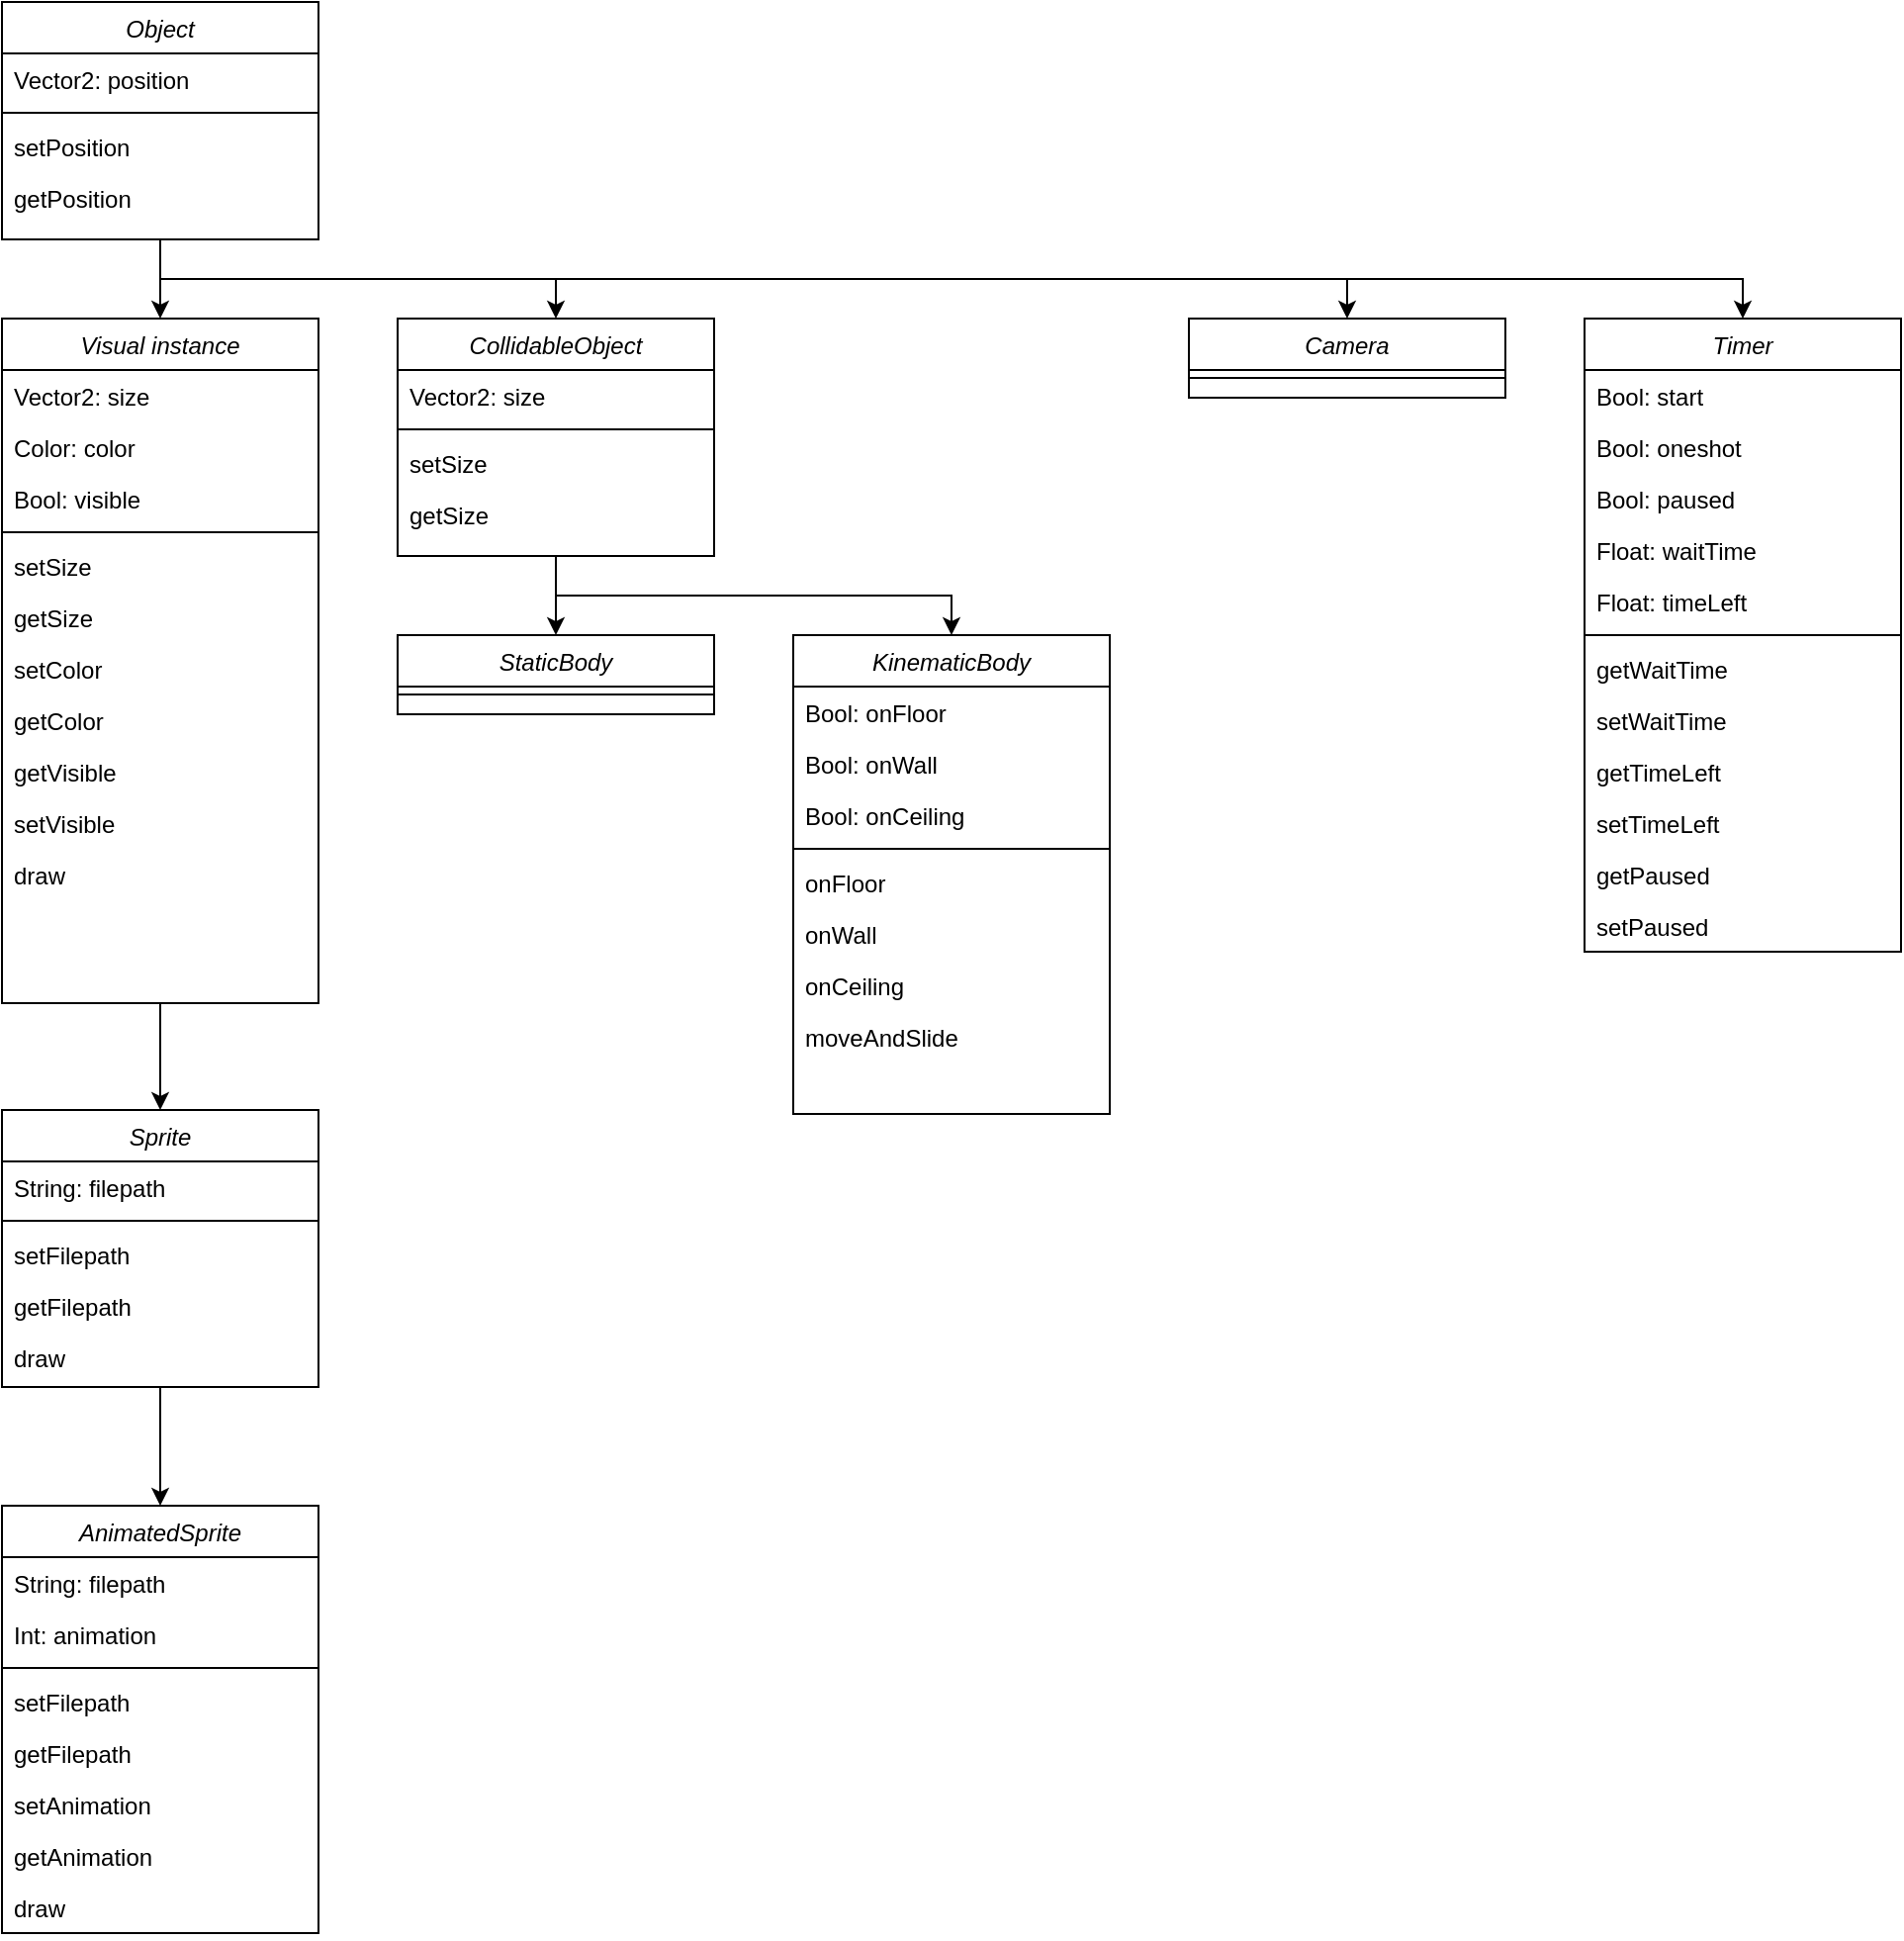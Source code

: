<mxfile version="20.8.16" type="device"><diagram id="C5RBs43oDa-KdzZeNtuy" name="Page-1"><mxGraphModel dx="757" dy="681" grid="1" gridSize="10" guides="1" tooltips="1" connect="1" arrows="1" fold="1" page="1" pageScale="1" pageWidth="827" pageHeight="1169" math="0" shadow="0"><root><mxCell id="WIyWlLk6GJQsqaUBKTNV-0"/><mxCell id="WIyWlLk6GJQsqaUBKTNV-1" parent="WIyWlLk6GJQsqaUBKTNV-0"/><mxCell id="KYCYtY8YfaFjY52dD4Zm-1" style="edgeStyle=orthogonalEdgeStyle;rounded=0;orthogonalLoop=1;jettySize=auto;html=1;entryX=0.5;entryY=0;entryDx=0;entryDy=0;" edge="1" parent="WIyWlLk6GJQsqaUBKTNV-1" source="zkfFHV4jXpPFQw0GAbJ--0" target="KYCYtY8YfaFjY52dD4Zm-2"><mxGeometry relative="1" as="geometry"><mxPoint x="120" y="240" as="targetPoint"/></mxGeometry></mxCell><mxCell id="KYCYtY8YfaFjY52dD4Zm-24" style="edgeStyle=orthogonalEdgeStyle;rounded=0;orthogonalLoop=1;jettySize=auto;html=1;entryX=0.5;entryY=0;entryDx=0;entryDy=0;" edge="1" parent="WIyWlLk6GJQsqaUBKTNV-1" source="zkfFHV4jXpPFQw0GAbJ--0" target="KYCYtY8YfaFjY52dD4Zm-25"><mxGeometry relative="1" as="geometry"><mxPoint x="560" y="240" as="targetPoint"/><Array as="points"><mxPoint x="120" y="180"/><mxPoint x="320" y="180"/></Array></mxGeometry></mxCell><mxCell id="KYCYtY8YfaFjY52dD4Zm-91" style="edgeStyle=orthogonalEdgeStyle;rounded=0;orthogonalLoop=1;jettySize=auto;html=1;entryX=0.5;entryY=0;entryDx=0;entryDy=0;" edge="1" parent="WIyWlLk6GJQsqaUBKTNV-1" source="zkfFHV4jXpPFQw0GAbJ--0" target="KYCYtY8YfaFjY52dD4Zm-92"><mxGeometry relative="1" as="geometry"><mxPoint x="760" y="150" as="targetPoint"/><Array as="points"><mxPoint x="120" y="180"/><mxPoint x="720" y="180"/></Array></mxGeometry></mxCell><mxCell id="KYCYtY8YfaFjY52dD4Zm-103" style="edgeStyle=orthogonalEdgeStyle;rounded=0;orthogonalLoop=1;jettySize=auto;html=1;exitX=0.5;exitY=1;exitDx=0;exitDy=0;entryX=0.5;entryY=0;entryDx=0;entryDy=0;" edge="1" parent="WIyWlLk6GJQsqaUBKTNV-1" source="zkfFHV4jXpPFQw0GAbJ--0" target="KYCYtY8YfaFjY52dD4Zm-101"><mxGeometry relative="1" as="geometry"/></mxCell><mxCell id="zkfFHV4jXpPFQw0GAbJ--0" value="Object" style="swimlane;fontStyle=2;align=center;verticalAlign=top;childLayout=stackLayout;horizontal=1;startSize=26;horizontalStack=0;resizeParent=1;resizeLast=0;collapsible=1;marginBottom=0;rounded=0;shadow=0;strokeWidth=1;" parent="WIyWlLk6GJQsqaUBKTNV-1" vertex="1"><mxGeometry x="40" y="40" width="160" height="120" as="geometry"><mxRectangle x="230" y="140" width="160" height="26" as="alternateBounds"/></mxGeometry></mxCell><mxCell id="zkfFHV4jXpPFQw0GAbJ--1" value="Vector2: position " style="text;align=left;verticalAlign=top;spacingLeft=4;spacingRight=4;overflow=hidden;rotatable=0;points=[[0,0.5],[1,0.5]];portConstraint=eastwest;" parent="zkfFHV4jXpPFQw0GAbJ--0" vertex="1"><mxGeometry y="26" width="160" height="26" as="geometry"/></mxCell><mxCell id="zkfFHV4jXpPFQw0GAbJ--4" value="" style="line;html=1;strokeWidth=1;align=left;verticalAlign=middle;spacingTop=-1;spacingLeft=3;spacingRight=3;rotatable=0;labelPosition=right;points=[];portConstraint=eastwest;" parent="zkfFHV4jXpPFQw0GAbJ--0" vertex="1"><mxGeometry y="52" width="160" height="8" as="geometry"/></mxCell><mxCell id="zkfFHV4jXpPFQw0GAbJ--5" value="setPosition" style="text;align=left;verticalAlign=top;spacingLeft=4;spacingRight=4;overflow=hidden;rotatable=0;points=[[0,0.5],[1,0.5]];portConstraint=eastwest;" parent="zkfFHV4jXpPFQw0GAbJ--0" vertex="1"><mxGeometry y="60" width="160" height="26" as="geometry"/></mxCell><mxCell id="KYCYtY8YfaFjY52dD4Zm-0" value="getPosition" style="text;align=left;verticalAlign=top;spacingLeft=4;spacingRight=4;overflow=hidden;rotatable=0;points=[[0,0.5],[1,0.5]];portConstraint=eastwest;" vertex="1" parent="zkfFHV4jXpPFQw0GAbJ--0"><mxGeometry y="86" width="160" height="26" as="geometry"/></mxCell><mxCell id="KYCYtY8YfaFjY52dD4Zm-78" style="edgeStyle=orthogonalEdgeStyle;rounded=0;orthogonalLoop=1;jettySize=auto;html=1;exitX=0.5;exitY=1;exitDx=0;exitDy=0;entryX=0.5;entryY=0;entryDx=0;entryDy=0;" edge="1" parent="WIyWlLk6GJQsqaUBKTNV-1" source="KYCYtY8YfaFjY52dD4Zm-2" target="KYCYtY8YfaFjY52dD4Zm-12"><mxGeometry relative="1" as="geometry"/></mxCell><mxCell id="KYCYtY8YfaFjY52dD4Zm-2" value="Visual instance" style="swimlane;fontStyle=2;align=center;verticalAlign=top;childLayout=stackLayout;horizontal=1;startSize=26;horizontalStack=0;resizeParent=1;resizeLast=0;collapsible=1;marginBottom=0;rounded=0;shadow=0;strokeWidth=1;" vertex="1" parent="WIyWlLk6GJQsqaUBKTNV-1"><mxGeometry x="40" y="200" width="160" height="346" as="geometry"><mxRectangle x="230" y="140" width="160" height="26" as="alternateBounds"/></mxGeometry></mxCell><mxCell id="KYCYtY8YfaFjY52dD4Zm-3" value="Vector2: size" style="text;align=left;verticalAlign=top;spacingLeft=4;spacingRight=4;overflow=hidden;rotatable=0;points=[[0,0.5],[1,0.5]];portConstraint=eastwest;" vertex="1" parent="KYCYtY8YfaFjY52dD4Zm-2"><mxGeometry y="26" width="160" height="26" as="geometry"/></mxCell><mxCell id="KYCYtY8YfaFjY52dD4Zm-7" value="Color: color" style="text;align=left;verticalAlign=top;spacingLeft=4;spacingRight=4;overflow=hidden;rotatable=0;points=[[0,0.5],[1,0.5]];portConstraint=eastwest;" vertex="1" parent="KYCYtY8YfaFjY52dD4Zm-2"><mxGeometry y="52" width="160" height="26" as="geometry"/></mxCell><mxCell id="KYCYtY8YfaFjY52dD4Zm-57" value="Bool: visible" style="text;align=left;verticalAlign=top;spacingLeft=4;spacingRight=4;overflow=hidden;rotatable=0;points=[[0,0.5],[1,0.5]];portConstraint=eastwest;" vertex="1" parent="KYCYtY8YfaFjY52dD4Zm-2"><mxGeometry y="78" width="160" height="26" as="geometry"/></mxCell><mxCell id="KYCYtY8YfaFjY52dD4Zm-4" value="" style="line;html=1;strokeWidth=1;align=left;verticalAlign=middle;spacingTop=-1;spacingLeft=3;spacingRight=3;rotatable=0;labelPosition=right;points=[];portConstraint=eastwest;" vertex="1" parent="KYCYtY8YfaFjY52dD4Zm-2"><mxGeometry y="104" width="160" height="8" as="geometry"/></mxCell><mxCell id="KYCYtY8YfaFjY52dD4Zm-5" value="setSize" style="text;align=left;verticalAlign=top;spacingLeft=4;spacingRight=4;overflow=hidden;rotatable=0;points=[[0,0.5],[1,0.5]];portConstraint=eastwest;" vertex="1" parent="KYCYtY8YfaFjY52dD4Zm-2"><mxGeometry y="112" width="160" height="26" as="geometry"/></mxCell><mxCell id="KYCYtY8YfaFjY52dD4Zm-6" value="getSize" style="text;align=left;verticalAlign=top;spacingLeft=4;spacingRight=4;overflow=hidden;rotatable=0;points=[[0,0.5],[1,0.5]];portConstraint=eastwest;" vertex="1" parent="KYCYtY8YfaFjY52dD4Zm-2"><mxGeometry y="138" width="160" height="26" as="geometry"/></mxCell><mxCell id="KYCYtY8YfaFjY52dD4Zm-8" value="setColor" style="text;align=left;verticalAlign=top;spacingLeft=4;spacingRight=4;overflow=hidden;rotatable=0;points=[[0,0.5],[1,0.5]];portConstraint=eastwest;" vertex="1" parent="KYCYtY8YfaFjY52dD4Zm-2"><mxGeometry y="164" width="160" height="26" as="geometry"/></mxCell><mxCell id="KYCYtY8YfaFjY52dD4Zm-9" value="getColor" style="text;align=left;verticalAlign=top;spacingLeft=4;spacingRight=4;overflow=hidden;rotatable=0;points=[[0,0.5],[1,0.5]];portConstraint=eastwest;" vertex="1" parent="KYCYtY8YfaFjY52dD4Zm-2"><mxGeometry y="190" width="160" height="26" as="geometry"/></mxCell><mxCell id="KYCYtY8YfaFjY52dD4Zm-58" value="getVisible" style="text;align=left;verticalAlign=top;spacingLeft=4;spacingRight=4;overflow=hidden;rotatable=0;points=[[0,0.5],[1,0.5]];portConstraint=eastwest;" vertex="1" parent="KYCYtY8YfaFjY52dD4Zm-2"><mxGeometry y="216" width="160" height="26" as="geometry"/></mxCell><mxCell id="KYCYtY8YfaFjY52dD4Zm-59" value="setVisible" style="text;align=left;verticalAlign=top;spacingLeft=4;spacingRight=4;overflow=hidden;rotatable=0;points=[[0,0.5],[1,0.5]];portConstraint=eastwest;" vertex="1" parent="KYCYtY8YfaFjY52dD4Zm-2"><mxGeometry y="242" width="160" height="26" as="geometry"/></mxCell><mxCell id="KYCYtY8YfaFjY52dD4Zm-10" value="draw" style="text;align=left;verticalAlign=top;spacingLeft=4;spacingRight=4;overflow=hidden;rotatable=0;points=[[0,0.5],[1,0.5]];portConstraint=eastwest;" vertex="1" parent="KYCYtY8YfaFjY52dD4Zm-2"><mxGeometry y="268" width="160" height="26" as="geometry"/></mxCell><mxCell id="KYCYtY8YfaFjY52dD4Zm-85" style="edgeStyle=orthogonalEdgeStyle;rounded=0;orthogonalLoop=1;jettySize=auto;html=1;exitX=0.5;exitY=1;exitDx=0;exitDy=0;entryX=0.5;entryY=0;entryDx=0;entryDy=0;" edge="1" parent="WIyWlLk6GJQsqaUBKTNV-1" source="KYCYtY8YfaFjY52dD4Zm-12" target="KYCYtY8YfaFjY52dD4Zm-79"><mxGeometry relative="1" as="geometry"/></mxCell><mxCell id="KYCYtY8YfaFjY52dD4Zm-12" value="Sprite" style="swimlane;fontStyle=2;align=center;verticalAlign=top;childLayout=stackLayout;horizontal=1;startSize=26;horizontalStack=0;resizeParent=1;resizeLast=0;collapsible=1;marginBottom=0;rounded=0;shadow=0;strokeWidth=1;" vertex="1" parent="WIyWlLk6GJQsqaUBKTNV-1"><mxGeometry x="40" y="600" width="160" height="140" as="geometry"><mxRectangle x="230" y="140" width="160" height="26" as="alternateBounds"/></mxGeometry></mxCell><mxCell id="KYCYtY8YfaFjY52dD4Zm-21" value="String: filepath" style="text;align=left;verticalAlign=top;spacingLeft=4;spacingRight=4;overflow=hidden;rotatable=0;points=[[0,0.5],[1,0.5]];portConstraint=eastwest;" vertex="1" parent="KYCYtY8YfaFjY52dD4Zm-12"><mxGeometry y="26" width="160" height="26" as="geometry"/></mxCell><mxCell id="KYCYtY8YfaFjY52dD4Zm-15" value="" style="line;html=1;strokeWidth=1;align=left;verticalAlign=middle;spacingTop=-1;spacingLeft=3;spacingRight=3;rotatable=0;labelPosition=right;points=[];portConstraint=eastwest;" vertex="1" parent="KYCYtY8YfaFjY52dD4Zm-12"><mxGeometry y="52" width="160" height="8" as="geometry"/></mxCell><mxCell id="KYCYtY8YfaFjY52dD4Zm-22" value="setFilepath" style="text;align=left;verticalAlign=top;spacingLeft=4;spacingRight=4;overflow=hidden;rotatable=0;points=[[0,0.5],[1,0.5]];portConstraint=eastwest;" vertex="1" parent="KYCYtY8YfaFjY52dD4Zm-12"><mxGeometry y="60" width="160" height="26" as="geometry"/></mxCell><mxCell id="KYCYtY8YfaFjY52dD4Zm-23" value="getFilepath" style="text;align=left;verticalAlign=top;spacingLeft=4;spacingRight=4;overflow=hidden;rotatable=0;points=[[0,0.5],[1,0.5]];portConstraint=eastwest;" vertex="1" parent="KYCYtY8YfaFjY52dD4Zm-12"><mxGeometry y="86" width="160" height="26" as="geometry"/></mxCell><mxCell id="KYCYtY8YfaFjY52dD4Zm-20" value="draw" style="text;align=left;verticalAlign=top;spacingLeft=4;spacingRight=4;overflow=hidden;rotatable=0;points=[[0,0.5],[1,0.5]];portConstraint=eastwest;" vertex="1" parent="KYCYtY8YfaFjY52dD4Zm-12"><mxGeometry y="112" width="160" height="26" as="geometry"/></mxCell><mxCell id="KYCYtY8YfaFjY52dD4Zm-37" style="edgeStyle=orthogonalEdgeStyle;rounded=0;orthogonalLoop=1;jettySize=auto;html=1;exitX=0.5;exitY=1;exitDx=0;exitDy=0;" edge="1" parent="WIyWlLk6GJQsqaUBKTNV-1" source="KYCYtY8YfaFjY52dD4Zm-25"><mxGeometry relative="1" as="geometry"><mxPoint x="320" y="360" as="targetPoint"/></mxGeometry></mxCell><mxCell id="KYCYtY8YfaFjY52dD4Zm-50" style="edgeStyle=orthogonalEdgeStyle;rounded=0;orthogonalLoop=1;jettySize=auto;html=1;entryX=0.5;entryY=0;entryDx=0;entryDy=0;" edge="1" parent="WIyWlLk6GJQsqaUBKTNV-1" source="KYCYtY8YfaFjY52dD4Zm-25" target="KYCYtY8YfaFjY52dD4Zm-45"><mxGeometry relative="1" as="geometry"><Array as="points"><mxPoint x="320" y="340"/><mxPoint x="520" y="340"/></Array></mxGeometry></mxCell><mxCell id="KYCYtY8YfaFjY52dD4Zm-25" value="CollidableObject" style="swimlane;fontStyle=2;align=center;verticalAlign=top;childLayout=stackLayout;horizontal=1;startSize=26;horizontalStack=0;resizeParent=1;resizeLast=0;collapsible=1;marginBottom=0;rounded=0;shadow=0;strokeWidth=1;" vertex="1" parent="WIyWlLk6GJQsqaUBKTNV-1"><mxGeometry x="240" y="200" width="160" height="120" as="geometry"><mxRectangle x="230" y="140" width="160" height="26" as="alternateBounds"/></mxGeometry></mxCell><mxCell id="KYCYtY8YfaFjY52dD4Zm-26" value="Vector2: size" style="text;align=left;verticalAlign=top;spacingLeft=4;spacingRight=4;overflow=hidden;rotatable=0;points=[[0,0.5],[1,0.5]];portConstraint=eastwest;" vertex="1" parent="KYCYtY8YfaFjY52dD4Zm-25"><mxGeometry y="26" width="160" height="26" as="geometry"/></mxCell><mxCell id="KYCYtY8YfaFjY52dD4Zm-29" value="" style="line;html=1;strokeWidth=1;align=left;verticalAlign=middle;spacingTop=-1;spacingLeft=3;spacingRight=3;rotatable=0;labelPosition=right;points=[];portConstraint=eastwest;" vertex="1" parent="KYCYtY8YfaFjY52dD4Zm-25"><mxGeometry y="52" width="160" height="8" as="geometry"/></mxCell><mxCell id="KYCYtY8YfaFjY52dD4Zm-30" value="setSize" style="text;align=left;verticalAlign=top;spacingLeft=4;spacingRight=4;overflow=hidden;rotatable=0;points=[[0,0.5],[1,0.5]];portConstraint=eastwest;" vertex="1" parent="KYCYtY8YfaFjY52dD4Zm-25"><mxGeometry y="60" width="160" height="26" as="geometry"/></mxCell><mxCell id="KYCYtY8YfaFjY52dD4Zm-31" value="getSize" style="text;align=left;verticalAlign=top;spacingLeft=4;spacingRight=4;overflow=hidden;rotatable=0;points=[[0,0.5],[1,0.5]];portConstraint=eastwest;" vertex="1" parent="KYCYtY8YfaFjY52dD4Zm-25"><mxGeometry y="86" width="160" height="26" as="geometry"/></mxCell><mxCell id="KYCYtY8YfaFjY52dD4Zm-38" value="StaticBody" style="swimlane;fontStyle=2;align=center;verticalAlign=top;childLayout=stackLayout;horizontal=1;startSize=26;horizontalStack=0;resizeParent=1;resizeLast=0;collapsible=1;marginBottom=0;rounded=0;shadow=0;strokeWidth=1;" vertex="1" parent="WIyWlLk6GJQsqaUBKTNV-1"><mxGeometry x="240" y="360" width="160" height="40" as="geometry"><mxRectangle x="230" y="140" width="160" height="26" as="alternateBounds"/></mxGeometry></mxCell><mxCell id="KYCYtY8YfaFjY52dD4Zm-40" value="" style="line;html=1;strokeWidth=1;align=left;verticalAlign=middle;spacingTop=-1;spacingLeft=3;spacingRight=3;rotatable=0;labelPosition=right;points=[];portConstraint=eastwest;" vertex="1" parent="KYCYtY8YfaFjY52dD4Zm-38"><mxGeometry y="26" width="160" height="8" as="geometry"/></mxCell><mxCell id="KYCYtY8YfaFjY52dD4Zm-45" value="KinematicBody" style="swimlane;fontStyle=2;align=center;verticalAlign=top;childLayout=stackLayout;horizontal=1;startSize=26;horizontalStack=0;resizeParent=1;resizeLast=0;collapsible=1;marginBottom=0;rounded=0;shadow=0;strokeWidth=1;" vertex="1" parent="WIyWlLk6GJQsqaUBKTNV-1"><mxGeometry x="440" y="360" width="160" height="242" as="geometry"><mxRectangle x="230" y="140" width="160" height="26" as="alternateBounds"/></mxGeometry></mxCell><mxCell id="KYCYtY8YfaFjY52dD4Zm-63" value="Bool: onFloor" style="text;align=left;verticalAlign=top;spacingLeft=4;spacingRight=4;overflow=hidden;rotatable=0;points=[[0,0.5],[1,0.5]];portConstraint=eastwest;" vertex="1" parent="KYCYtY8YfaFjY52dD4Zm-45"><mxGeometry y="26" width="160" height="26" as="geometry"/></mxCell><mxCell id="KYCYtY8YfaFjY52dD4Zm-65" value="Bool: onWall" style="text;align=left;verticalAlign=top;spacingLeft=4;spacingRight=4;overflow=hidden;rotatable=0;points=[[0,0.5],[1,0.5]];portConstraint=eastwest;" vertex="1" parent="KYCYtY8YfaFjY52dD4Zm-45"><mxGeometry y="52" width="160" height="26" as="geometry"/></mxCell><mxCell id="KYCYtY8YfaFjY52dD4Zm-64" value="Bool: onCeiling" style="text;align=left;verticalAlign=top;spacingLeft=4;spacingRight=4;overflow=hidden;rotatable=0;points=[[0,0.5],[1,0.5]];portConstraint=eastwest;" vertex="1" parent="KYCYtY8YfaFjY52dD4Zm-45"><mxGeometry y="78" width="160" height="26" as="geometry"/></mxCell><mxCell id="KYCYtY8YfaFjY52dD4Zm-47" value="" style="line;html=1;strokeWidth=1;align=left;verticalAlign=middle;spacingTop=-1;spacingLeft=3;spacingRight=3;rotatable=0;labelPosition=right;points=[];portConstraint=eastwest;" vertex="1" parent="KYCYtY8YfaFjY52dD4Zm-45"><mxGeometry y="104" width="160" height="8" as="geometry"/></mxCell><mxCell id="KYCYtY8YfaFjY52dD4Zm-53" value="onFloor" style="text;align=left;verticalAlign=top;spacingLeft=4;spacingRight=4;overflow=hidden;rotatable=0;points=[[0,0.5],[1,0.5]];portConstraint=eastwest;" vertex="1" parent="KYCYtY8YfaFjY52dD4Zm-45"><mxGeometry y="112" width="160" height="26" as="geometry"/></mxCell><mxCell id="KYCYtY8YfaFjY52dD4Zm-52" value="onWall" style="text;align=left;verticalAlign=top;spacingLeft=4;spacingRight=4;overflow=hidden;rotatable=0;points=[[0,0.5],[1,0.5]];portConstraint=eastwest;" vertex="1" parent="KYCYtY8YfaFjY52dD4Zm-45"><mxGeometry y="138" width="160" height="26" as="geometry"/></mxCell><mxCell id="KYCYtY8YfaFjY52dD4Zm-54" value="onCeiling" style="text;align=left;verticalAlign=top;spacingLeft=4;spacingRight=4;overflow=hidden;rotatable=0;points=[[0,0.5],[1,0.5]];portConstraint=eastwest;" vertex="1" parent="KYCYtY8YfaFjY52dD4Zm-45"><mxGeometry y="164" width="160" height="26" as="geometry"/></mxCell><mxCell id="KYCYtY8YfaFjY52dD4Zm-55" value="moveAndSlide" style="text;align=left;verticalAlign=top;spacingLeft=4;spacingRight=4;overflow=hidden;rotatable=0;points=[[0,0.5],[1,0.5]];portConstraint=eastwest;" vertex="1" parent="KYCYtY8YfaFjY52dD4Zm-45"><mxGeometry y="190" width="160" height="26" as="geometry"/></mxCell><mxCell id="KYCYtY8YfaFjY52dD4Zm-79" value="AnimatedSprite" style="swimlane;fontStyle=2;align=center;verticalAlign=top;childLayout=stackLayout;horizontal=1;startSize=26;horizontalStack=0;resizeParent=1;resizeLast=0;collapsible=1;marginBottom=0;rounded=0;shadow=0;strokeWidth=1;" vertex="1" parent="WIyWlLk6GJQsqaUBKTNV-1"><mxGeometry x="40" y="800" width="160" height="216" as="geometry"><mxRectangle x="230" y="140" width="160" height="26" as="alternateBounds"/></mxGeometry></mxCell><mxCell id="KYCYtY8YfaFjY52dD4Zm-80" value="String: filepath" style="text;align=left;verticalAlign=top;spacingLeft=4;spacingRight=4;overflow=hidden;rotatable=0;points=[[0,0.5],[1,0.5]];portConstraint=eastwest;" vertex="1" parent="KYCYtY8YfaFjY52dD4Zm-79"><mxGeometry y="26" width="160" height="26" as="geometry"/></mxCell><mxCell id="KYCYtY8YfaFjY52dD4Zm-86" value="Int: animation" style="text;align=left;verticalAlign=top;spacingLeft=4;spacingRight=4;overflow=hidden;rotatable=0;points=[[0,0.5],[1,0.5]];portConstraint=eastwest;" vertex="1" parent="KYCYtY8YfaFjY52dD4Zm-79"><mxGeometry y="52" width="160" height="26" as="geometry"/></mxCell><mxCell id="KYCYtY8YfaFjY52dD4Zm-81" value="" style="line;html=1;strokeWidth=1;align=left;verticalAlign=middle;spacingTop=-1;spacingLeft=3;spacingRight=3;rotatable=0;labelPosition=right;points=[];portConstraint=eastwest;" vertex="1" parent="KYCYtY8YfaFjY52dD4Zm-79"><mxGeometry y="78" width="160" height="8" as="geometry"/></mxCell><mxCell id="KYCYtY8YfaFjY52dD4Zm-82" value="setFilepath" style="text;align=left;verticalAlign=top;spacingLeft=4;spacingRight=4;overflow=hidden;rotatable=0;points=[[0,0.5],[1,0.5]];portConstraint=eastwest;" vertex="1" parent="KYCYtY8YfaFjY52dD4Zm-79"><mxGeometry y="86" width="160" height="26" as="geometry"/></mxCell><mxCell id="KYCYtY8YfaFjY52dD4Zm-83" value="getFilepath" style="text;align=left;verticalAlign=top;spacingLeft=4;spacingRight=4;overflow=hidden;rotatable=0;points=[[0,0.5],[1,0.5]];portConstraint=eastwest;" vertex="1" parent="KYCYtY8YfaFjY52dD4Zm-79"><mxGeometry y="112" width="160" height="26" as="geometry"/></mxCell><mxCell id="KYCYtY8YfaFjY52dD4Zm-88" value="setAnimation" style="text;align=left;verticalAlign=top;spacingLeft=4;spacingRight=4;overflow=hidden;rotatable=0;points=[[0,0.5],[1,0.5]];portConstraint=eastwest;" vertex="1" parent="KYCYtY8YfaFjY52dD4Zm-79"><mxGeometry y="138" width="160" height="26" as="geometry"/></mxCell><mxCell id="KYCYtY8YfaFjY52dD4Zm-87" value="getAnimation" style="text;align=left;verticalAlign=top;spacingLeft=4;spacingRight=4;overflow=hidden;rotatable=0;points=[[0,0.5],[1,0.5]];portConstraint=eastwest;" vertex="1" parent="KYCYtY8YfaFjY52dD4Zm-79"><mxGeometry y="164" width="160" height="26" as="geometry"/></mxCell><mxCell id="KYCYtY8YfaFjY52dD4Zm-84" value="draw" style="text;align=left;verticalAlign=top;spacingLeft=4;spacingRight=4;overflow=hidden;rotatable=0;points=[[0,0.5],[1,0.5]];portConstraint=eastwest;" vertex="1" parent="KYCYtY8YfaFjY52dD4Zm-79"><mxGeometry y="190" width="160" height="26" as="geometry"/></mxCell><mxCell id="KYCYtY8YfaFjY52dD4Zm-92" value="Camera" style="swimlane;fontStyle=2;align=center;verticalAlign=top;childLayout=stackLayout;horizontal=1;startSize=26;horizontalStack=0;resizeParent=1;resizeLast=0;collapsible=1;marginBottom=0;rounded=0;shadow=0;strokeWidth=1;" vertex="1" parent="WIyWlLk6GJQsqaUBKTNV-1"><mxGeometry x="640" y="200" width="160" height="40" as="geometry"><mxRectangle x="230" y="140" width="160" height="26" as="alternateBounds"/></mxGeometry></mxCell><mxCell id="KYCYtY8YfaFjY52dD4Zm-96" value="" style="line;html=1;strokeWidth=1;align=left;verticalAlign=middle;spacingTop=-1;spacingLeft=3;spacingRight=3;rotatable=0;labelPosition=right;points=[];portConstraint=eastwest;" vertex="1" parent="KYCYtY8YfaFjY52dD4Zm-92"><mxGeometry y="26" width="160" height="8" as="geometry"/></mxCell><mxCell id="KYCYtY8YfaFjY52dD4Zm-101" value="Timer&#10;" style="swimlane;fontStyle=2;align=center;verticalAlign=top;childLayout=stackLayout;horizontal=1;startSize=26;horizontalStack=0;resizeParent=1;resizeLast=0;collapsible=1;marginBottom=0;rounded=0;shadow=0;strokeWidth=1;" vertex="1" parent="WIyWlLk6GJQsqaUBKTNV-1"><mxGeometry x="840" y="200" width="160" height="320" as="geometry"><mxRectangle x="230" y="140" width="160" height="26" as="alternateBounds"/></mxGeometry></mxCell><mxCell id="KYCYtY8YfaFjY52dD4Zm-104" value="Bool: start" style="text;align=left;verticalAlign=top;spacingLeft=4;spacingRight=4;overflow=hidden;rotatable=0;points=[[0,0.5],[1,0.5]];portConstraint=eastwest;" vertex="1" parent="KYCYtY8YfaFjY52dD4Zm-101"><mxGeometry y="26" width="160" height="26" as="geometry"/></mxCell><mxCell id="KYCYtY8YfaFjY52dD4Zm-105" value="Bool: oneshot" style="text;align=left;verticalAlign=top;spacingLeft=4;spacingRight=4;overflow=hidden;rotatable=0;points=[[0,0.5],[1,0.5]];portConstraint=eastwest;" vertex="1" parent="KYCYtY8YfaFjY52dD4Zm-101"><mxGeometry y="52" width="160" height="26" as="geometry"/></mxCell><mxCell id="KYCYtY8YfaFjY52dD4Zm-106" value="Bool: paused" style="text;align=left;verticalAlign=top;spacingLeft=4;spacingRight=4;overflow=hidden;rotatable=0;points=[[0,0.5],[1,0.5]];portConstraint=eastwest;" vertex="1" parent="KYCYtY8YfaFjY52dD4Zm-101"><mxGeometry y="78" width="160" height="26" as="geometry"/></mxCell><mxCell id="KYCYtY8YfaFjY52dD4Zm-107" value="Float: waitTime" style="text;align=left;verticalAlign=top;spacingLeft=4;spacingRight=4;overflow=hidden;rotatable=0;points=[[0,0.5],[1,0.5]];portConstraint=eastwest;" vertex="1" parent="KYCYtY8YfaFjY52dD4Zm-101"><mxGeometry y="104" width="160" height="26" as="geometry"/></mxCell><mxCell id="KYCYtY8YfaFjY52dD4Zm-108" value="Float: timeLeft" style="text;align=left;verticalAlign=top;spacingLeft=4;spacingRight=4;overflow=hidden;rotatable=0;points=[[0,0.5],[1,0.5]];portConstraint=eastwest;" vertex="1" parent="KYCYtY8YfaFjY52dD4Zm-101"><mxGeometry y="130" width="160" height="26" as="geometry"/></mxCell><mxCell id="KYCYtY8YfaFjY52dD4Zm-102" value="" style="line;html=1;strokeWidth=1;align=left;verticalAlign=middle;spacingTop=-1;spacingLeft=3;spacingRight=3;rotatable=0;labelPosition=right;points=[];portConstraint=eastwest;" vertex="1" parent="KYCYtY8YfaFjY52dD4Zm-101"><mxGeometry y="156" width="160" height="8" as="geometry"/></mxCell><mxCell id="KYCYtY8YfaFjY52dD4Zm-109" value="getWaitTime" style="text;align=left;verticalAlign=top;spacingLeft=4;spacingRight=4;overflow=hidden;rotatable=0;points=[[0,0.5],[1,0.5]];portConstraint=eastwest;" vertex="1" parent="KYCYtY8YfaFjY52dD4Zm-101"><mxGeometry y="164" width="160" height="26" as="geometry"/></mxCell><mxCell id="KYCYtY8YfaFjY52dD4Zm-114" value="setWaitTime" style="text;align=left;verticalAlign=top;spacingLeft=4;spacingRight=4;overflow=hidden;rotatable=0;points=[[0,0.5],[1,0.5]];portConstraint=eastwest;" vertex="1" parent="KYCYtY8YfaFjY52dD4Zm-101"><mxGeometry y="190" width="160" height="26" as="geometry"/></mxCell><mxCell id="KYCYtY8YfaFjY52dD4Zm-110" value="getTimeLeft" style="text;align=left;verticalAlign=top;spacingLeft=4;spacingRight=4;overflow=hidden;rotatable=0;points=[[0,0.5],[1,0.5]];portConstraint=eastwest;" vertex="1" parent="KYCYtY8YfaFjY52dD4Zm-101"><mxGeometry y="216" width="160" height="26" as="geometry"/></mxCell><mxCell id="KYCYtY8YfaFjY52dD4Zm-113" value="setTimeLeft" style="text;align=left;verticalAlign=top;spacingLeft=4;spacingRight=4;overflow=hidden;rotatable=0;points=[[0,0.5],[1,0.5]];portConstraint=eastwest;" vertex="1" parent="KYCYtY8YfaFjY52dD4Zm-101"><mxGeometry y="242" width="160" height="26" as="geometry"/></mxCell><mxCell id="KYCYtY8YfaFjY52dD4Zm-111" value="getPaused" style="text;align=left;verticalAlign=top;spacingLeft=4;spacingRight=4;overflow=hidden;rotatable=0;points=[[0,0.5],[1,0.5]];portConstraint=eastwest;" vertex="1" parent="KYCYtY8YfaFjY52dD4Zm-101"><mxGeometry y="268" width="160" height="26" as="geometry"/></mxCell><mxCell id="KYCYtY8YfaFjY52dD4Zm-112" value="setPaused" style="text;align=left;verticalAlign=top;spacingLeft=4;spacingRight=4;overflow=hidden;rotatable=0;points=[[0,0.5],[1,0.5]];portConstraint=eastwest;" vertex="1" parent="KYCYtY8YfaFjY52dD4Zm-101"><mxGeometry y="294" width="160" height="26" as="geometry"/></mxCell></root></mxGraphModel></diagram></mxfile>